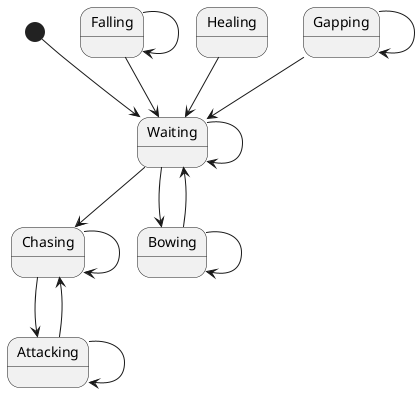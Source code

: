 
  @startuml
    [*] --> Waiting
    Attacking --> Attacking
    Attacking --> Chasing
    Bowing --> Bowing
    Bowing --> Waiting
    Chasing --> Attacking
    Chasing --> Chasing
    Falling --> Falling
    Falling --> Waiting
    Healing --> Waiting
    Gapping --> Gapping
    Gapping --> Waiting
    Waiting --> Bowing
    Waiting --> Chasing
    Waiting --> Waiting
  @enduml
